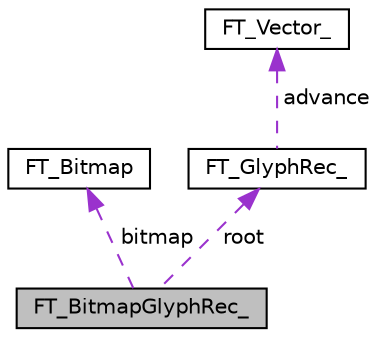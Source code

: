 digraph "FT_BitmapGlyphRec_"
{
 // LATEX_PDF_SIZE
  edge [fontname="Helvetica",fontsize="10",labelfontname="Helvetica",labelfontsize="10"];
  node [fontname="Helvetica",fontsize="10",shape=record];
  Node1 [label="FT_BitmapGlyphRec_",height=0.2,width=0.4,color="black", fillcolor="grey75", style="filled", fontcolor="black",tooltip=" "];
  Node2 -> Node1 [dir="back",color="darkorchid3",fontsize="10",style="dashed",label=" bitmap" ,fontname="Helvetica"];
  Node2 [label="FT_Bitmap",height=0.2,width=0.4,color="black", fillcolor="white", style="filled",URL="$structFT__Bitmap.html",tooltip=" "];
  Node3 -> Node1 [dir="back",color="darkorchid3",fontsize="10",style="dashed",label=" root" ,fontname="Helvetica"];
  Node3 [label="FT_GlyphRec_",height=0.2,width=0.4,color="black", fillcolor="white", style="filled",URL="$structFT__GlyphRec__.html",tooltip=" "];
  Node4 -> Node3 [dir="back",color="darkorchid3",fontsize="10",style="dashed",label=" advance" ,fontname="Helvetica"];
  Node4 [label="FT_Vector_",height=0.2,width=0.4,color="black", fillcolor="white", style="filled",URL="$structFT__Vector__.html",tooltip=" "];
}

